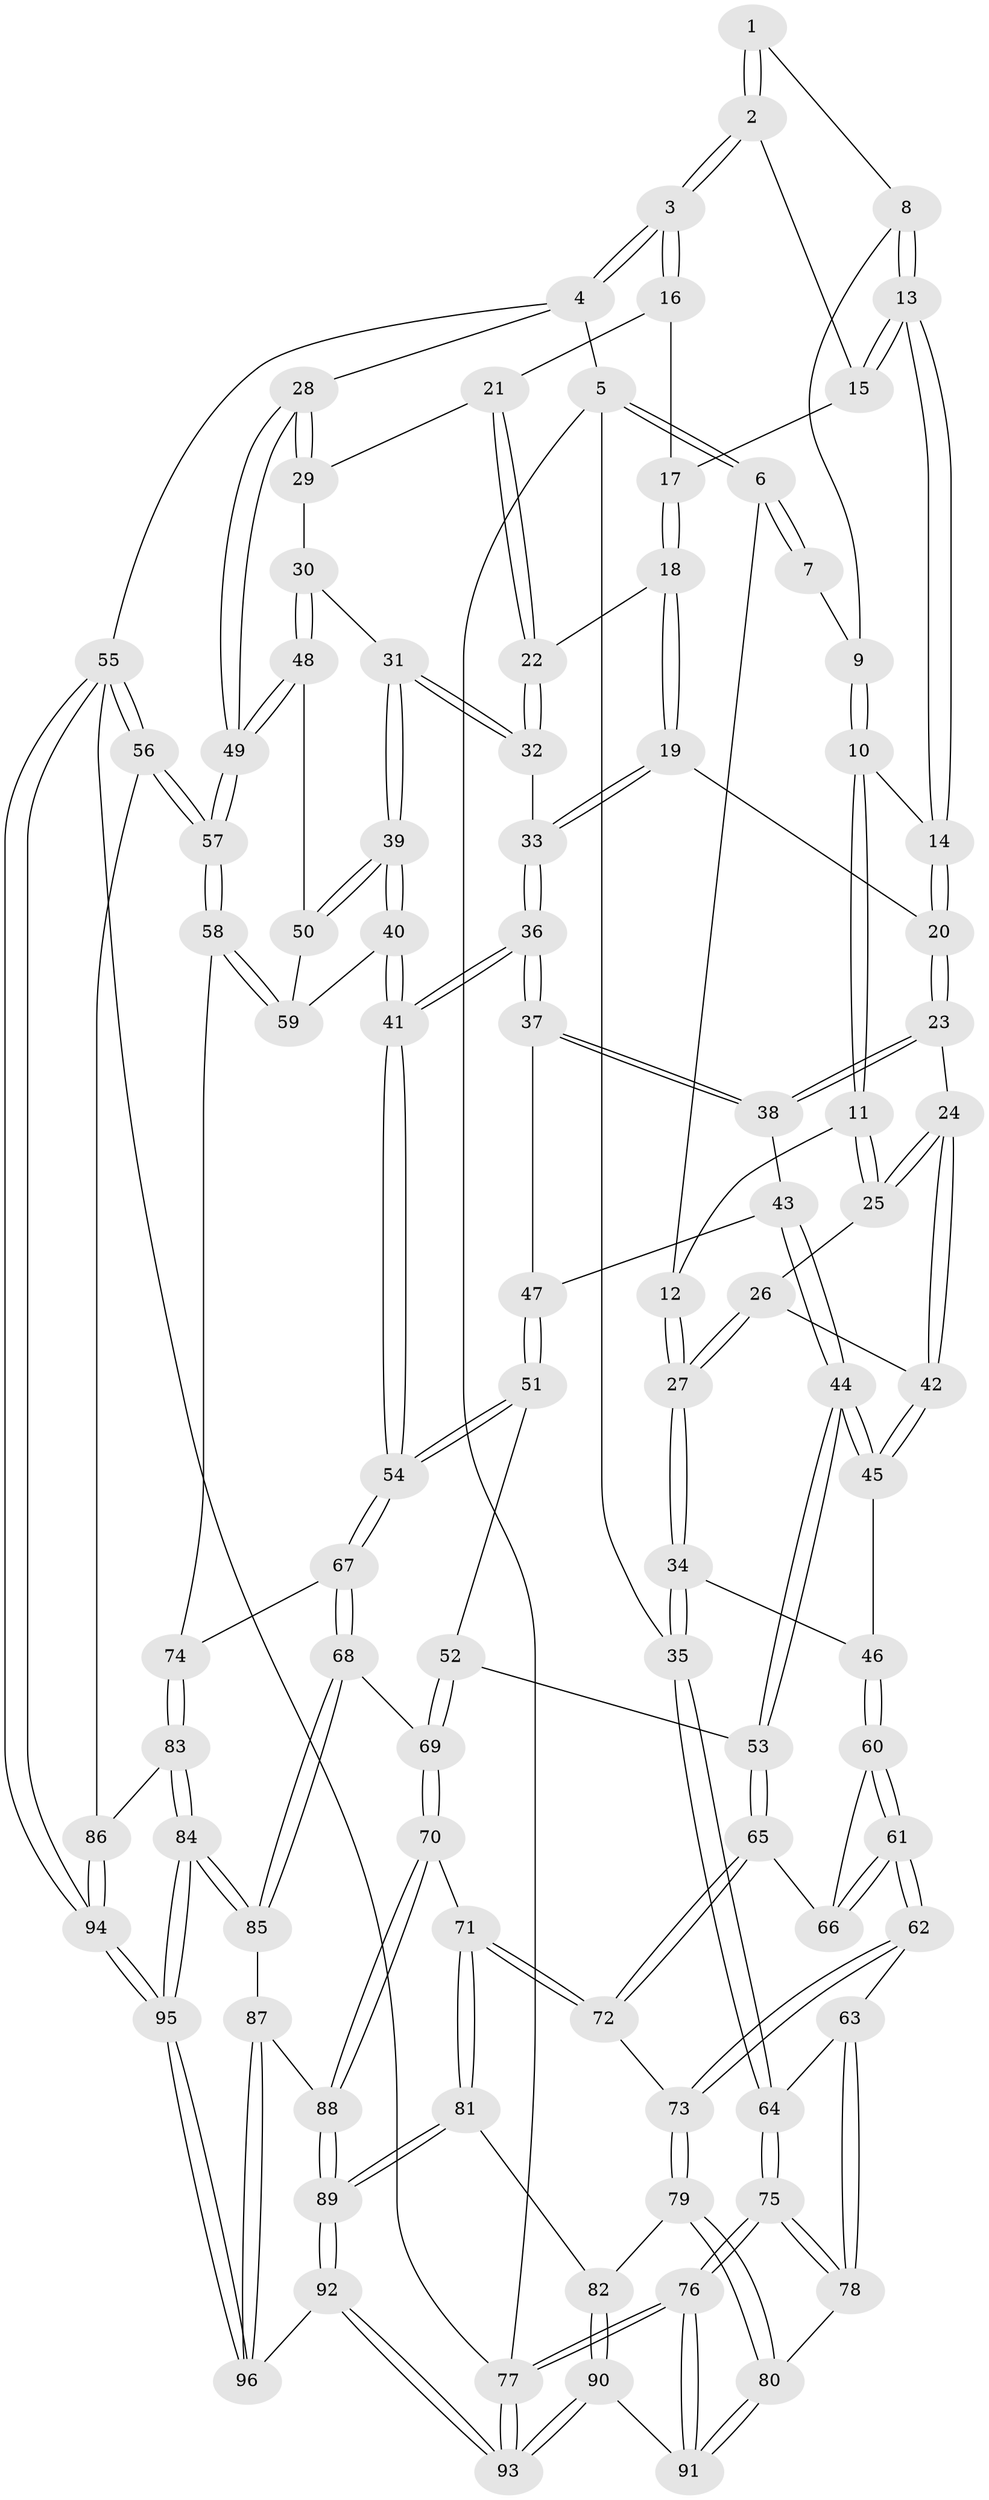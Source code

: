// coarse degree distribution, {3: 0.08955223880597014, 5: 0.3582089552238806, 6: 0.13432835820895522, 4: 0.417910447761194}
// Generated by graph-tools (version 1.1) at 2025/24/03/03/25 07:24:32]
// undirected, 96 vertices, 237 edges
graph export_dot {
graph [start="1"]
  node [color=gray90,style=filled];
  1 [pos="+0.6550174731300411+0"];
  2 [pos="+0.802476306409796+0"];
  3 [pos="+1+0"];
  4 [pos="+1+0"];
  5 [pos="+0+0"];
  6 [pos="+0+0"];
  7 [pos="+0.42839640754708735+0"];
  8 [pos="+0.5200687384407229+0.0652963542048713"];
  9 [pos="+0.4483024195412359+0.002277426885943716"];
  10 [pos="+0.3775689417510196+0.12782198131925115"];
  11 [pos="+0.27842115085659624+0.16700352941532276"];
  12 [pos="+0.1603898996439718+0.06525692836252217"];
  13 [pos="+0.579747738286154+0.15948983940196457"];
  14 [pos="+0.5752769176103711+0.16810176109450858"];
  15 [pos="+0.7042908427727458+0.05436835424197489"];
  16 [pos="+0.8961144372854092+0.1461078514854747"];
  17 [pos="+0.7781850270628019+0.17179094135773296"];
  18 [pos="+0.7846035854578328+0.23456963818244195"];
  19 [pos="+0.6876223271767127+0.30006453017410517"];
  20 [pos="+0.5756399869235392+0.24272177195213224"];
  21 [pos="+0.8894330588671158+0.2621633496832364"];
  22 [pos="+0.8473655206693689+0.2695917533905665"];
  23 [pos="+0.5117413211962656+0.31237315963926826"];
  24 [pos="+0.3647909517570841+0.3243150220840431"];
  25 [pos="+0.28662109063939+0.19971089030547948"];
  26 [pos="+0.14444388041244186+0.3617748667638723"];
  27 [pos="+0.09098055604500113+0.41443836231790193"];
  28 [pos="+1+0"];
  29 [pos="+0.9007537796653469+0.26630466824535376"];
  30 [pos="+0.9886434676723738+0.371217374469906"];
  31 [pos="+0.8352269946775358+0.407334798440418"];
  32 [pos="+0.8357315601051429+0.3133716684955162"];
  33 [pos="+0.7066111983638222+0.354181483321188"];
  34 [pos="+0.08289108760783288+0.4272934048194053"];
  35 [pos="+0+0.46446141091512705"];
  36 [pos="+0.7307183841637307+0.4850093530024895"];
  37 [pos="+0.6195804134671092+0.4486436712648855"];
  38 [pos="+0.5339387356216327+0.37734105007258284"];
  39 [pos="+0.771822977596529+0.47593704501965867"];
  40 [pos="+0.7447103941454918+0.49498362695221015"];
  41 [pos="+0.7401480094644031+0.4968160811174639"];
  42 [pos="+0.36366168590383946+0.3274486988154031"];
  43 [pos="+0.5198396964081768+0.40879214647645196"];
  44 [pos="+0.40259099201731086+0.5211447677508062"];
  45 [pos="+0.3387430312163102+0.407246736673157"];
  46 [pos="+0.1843809956920916+0.46819391030480334"];
  47 [pos="+0.5232590103068028+0.5152443265140805"];
  48 [pos="+1+0.40641878954097954"];
  49 [pos="+1+0.4077095390221586"];
  50 [pos="+0.9774492484145653+0.47401869023930254"];
  51 [pos="+0.5122262257033101+0.5346504043750884"];
  52 [pos="+0.48022036882333835+0.5434584778858873"];
  53 [pos="+0.40437063038874105+0.5278563383024818"];
  54 [pos="+0.7129911075152187+0.6323778624144483"];
  55 [pos="+1+1"];
  56 [pos="+1+0.7572035123755622"];
  57 [pos="+1+0.7292574327643271"];
  58 [pos="+0.9525478018112277+0.6566057811553239"];
  59 [pos="+0.9268918392907001+0.5478994552346138"];
  60 [pos="+0.21399180779614066+0.5486782161726657"];
  61 [pos="+0.21335792274813523+0.6692559018713627"];
  62 [pos="+0.21017294447081286+0.6894741199441553"];
  63 [pos="+0.05908637687928938+0.65875051645164"];
  64 [pos="+0+0.5017474455143944"];
  65 [pos="+0.39672230146535475+0.5413317159991788"];
  66 [pos="+0.35106209560803375+0.5526988044645995"];
  67 [pos="+0.7177027412558606+0.696195336089601"];
  68 [pos="+0.6248467632051425+0.7429531108940101"];
  69 [pos="+0.5493258977957051+0.7681716579727259"];
  70 [pos="+0.5477468591687314+0.7691050647368673"];
  71 [pos="+0.47783496267666925+0.7467695600453093"];
  72 [pos="+0.38576293601446454+0.6677335790973867"];
  73 [pos="+0.22393413314832772+0.7085594945353705"];
  74 [pos="+0.7327285647176972+0.7053080680058943"];
  75 [pos="+0+0.751564463558155"];
  76 [pos="+0+1"];
  77 [pos="+0+1"];
  78 [pos="+0.050569510260770945+0.7771082551973726"];
  79 [pos="+0.22695136420149314+0.8142859431868366"];
  80 [pos="+0.07671113405021791+0.8639740914694943"];
  81 [pos="+0.28010920444152276+0.8458722049432528"];
  82 [pos="+0.23791281494568262+0.8263880175893674"];
  83 [pos="+0.8058972884513851+0.8302114926451682"];
  84 [pos="+0.7405697198032927+0.9666794465493128"];
  85 [pos="+0.6711592161592101+0.9433309643986411"];
  86 [pos="+0.8670109657899424+0.8596852582759524"];
  87 [pos="+0.6232053022347975+0.9552721305699878"];
  88 [pos="+0.5220914143378603+0.8602226953565163"];
  89 [pos="+0.41695844489841016+1"];
  90 [pos="+0.20935028561117439+0.9343445218995761"];
  91 [pos="+0+1"];
  92 [pos="+0.4074410297494115+1"];
  93 [pos="+0.26442112571329757+1"];
  94 [pos="+1+1"];
  95 [pos="+0.7763190711933696+1"];
  96 [pos="+0.5761419780921833+1"];
  1 -- 2;
  1 -- 2;
  1 -- 8;
  2 -- 3;
  2 -- 3;
  2 -- 15;
  3 -- 4;
  3 -- 4;
  3 -- 16;
  3 -- 16;
  4 -- 5;
  4 -- 28;
  4 -- 55;
  5 -- 6;
  5 -- 6;
  5 -- 35;
  5 -- 77;
  6 -- 7;
  6 -- 7;
  6 -- 12;
  7 -- 9;
  8 -- 9;
  8 -- 13;
  8 -- 13;
  9 -- 10;
  9 -- 10;
  10 -- 11;
  10 -- 11;
  10 -- 14;
  11 -- 12;
  11 -- 25;
  11 -- 25;
  12 -- 27;
  12 -- 27;
  13 -- 14;
  13 -- 14;
  13 -- 15;
  13 -- 15;
  14 -- 20;
  14 -- 20;
  15 -- 17;
  16 -- 17;
  16 -- 21;
  17 -- 18;
  17 -- 18;
  18 -- 19;
  18 -- 19;
  18 -- 22;
  19 -- 20;
  19 -- 33;
  19 -- 33;
  20 -- 23;
  20 -- 23;
  21 -- 22;
  21 -- 22;
  21 -- 29;
  22 -- 32;
  22 -- 32;
  23 -- 24;
  23 -- 38;
  23 -- 38;
  24 -- 25;
  24 -- 25;
  24 -- 42;
  24 -- 42;
  25 -- 26;
  26 -- 27;
  26 -- 27;
  26 -- 42;
  27 -- 34;
  27 -- 34;
  28 -- 29;
  28 -- 29;
  28 -- 49;
  28 -- 49;
  29 -- 30;
  30 -- 31;
  30 -- 48;
  30 -- 48;
  31 -- 32;
  31 -- 32;
  31 -- 39;
  31 -- 39;
  32 -- 33;
  33 -- 36;
  33 -- 36;
  34 -- 35;
  34 -- 35;
  34 -- 46;
  35 -- 64;
  35 -- 64;
  36 -- 37;
  36 -- 37;
  36 -- 41;
  36 -- 41;
  37 -- 38;
  37 -- 38;
  37 -- 47;
  38 -- 43;
  39 -- 40;
  39 -- 40;
  39 -- 50;
  39 -- 50;
  40 -- 41;
  40 -- 41;
  40 -- 59;
  41 -- 54;
  41 -- 54;
  42 -- 45;
  42 -- 45;
  43 -- 44;
  43 -- 44;
  43 -- 47;
  44 -- 45;
  44 -- 45;
  44 -- 53;
  44 -- 53;
  45 -- 46;
  46 -- 60;
  46 -- 60;
  47 -- 51;
  47 -- 51;
  48 -- 49;
  48 -- 49;
  48 -- 50;
  49 -- 57;
  49 -- 57;
  50 -- 59;
  51 -- 52;
  51 -- 54;
  51 -- 54;
  52 -- 53;
  52 -- 69;
  52 -- 69;
  53 -- 65;
  53 -- 65;
  54 -- 67;
  54 -- 67;
  55 -- 56;
  55 -- 56;
  55 -- 94;
  55 -- 94;
  55 -- 77;
  56 -- 57;
  56 -- 57;
  56 -- 86;
  57 -- 58;
  57 -- 58;
  58 -- 59;
  58 -- 59;
  58 -- 74;
  60 -- 61;
  60 -- 61;
  60 -- 66;
  61 -- 62;
  61 -- 62;
  61 -- 66;
  61 -- 66;
  62 -- 63;
  62 -- 73;
  62 -- 73;
  63 -- 64;
  63 -- 78;
  63 -- 78;
  64 -- 75;
  64 -- 75;
  65 -- 66;
  65 -- 72;
  65 -- 72;
  67 -- 68;
  67 -- 68;
  67 -- 74;
  68 -- 69;
  68 -- 85;
  68 -- 85;
  69 -- 70;
  69 -- 70;
  70 -- 71;
  70 -- 88;
  70 -- 88;
  71 -- 72;
  71 -- 72;
  71 -- 81;
  71 -- 81;
  72 -- 73;
  73 -- 79;
  73 -- 79;
  74 -- 83;
  74 -- 83;
  75 -- 76;
  75 -- 76;
  75 -- 78;
  75 -- 78;
  76 -- 77;
  76 -- 77;
  76 -- 91;
  76 -- 91;
  77 -- 93;
  77 -- 93;
  78 -- 80;
  79 -- 80;
  79 -- 80;
  79 -- 82;
  80 -- 91;
  80 -- 91;
  81 -- 82;
  81 -- 89;
  81 -- 89;
  82 -- 90;
  82 -- 90;
  83 -- 84;
  83 -- 84;
  83 -- 86;
  84 -- 85;
  84 -- 85;
  84 -- 95;
  84 -- 95;
  85 -- 87;
  86 -- 94;
  86 -- 94;
  87 -- 88;
  87 -- 96;
  87 -- 96;
  88 -- 89;
  88 -- 89;
  89 -- 92;
  89 -- 92;
  90 -- 91;
  90 -- 93;
  90 -- 93;
  92 -- 93;
  92 -- 93;
  92 -- 96;
  94 -- 95;
  94 -- 95;
  95 -- 96;
  95 -- 96;
}
